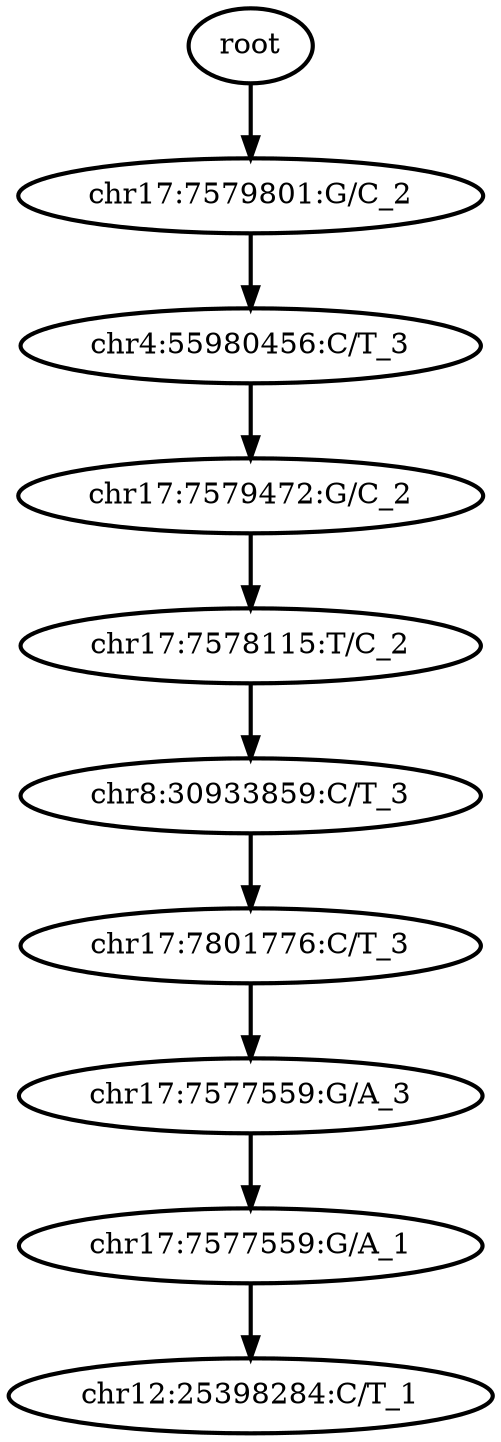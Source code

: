 digraph N {
	overlap="false"
	rankdir="TB"
	0 [label="root", style="bold"];
	1 [label="chr17:7579801:G/C_2", style="bold"];
	2 [label="chr4:55980456:C/T_3", style="bold"];
	3 [label="chr17:7579472:G/C_2", style="bold"];
	4 [label="chr17:7578115:T/C_2", style="bold"];
	5 [label="chr8:30933859:C/T_3", style="bold"];
	6 [label="chr17:7801776:C/T_3", style="bold"];
	7 [label="chr17:7577559:G/A_3", style="bold"];
	8 [label="chr17:7577559:G/A_1", style="bold"];
	9 [label="chr12:25398284:C/T_1", style="bold"];
	0 -> 1 [style="bold"];
	1 -> 2 [style="bold"];
	2 -> 3 [style="bold"];
	3 -> 4 [style="bold"];
	4 -> 5 [style="bold"];
	5 -> 6 [style="bold"];
	6 -> 7 [style="bold"];
	7 -> 8 [style="bold"];
	8 -> 9 [style="bold"];
}